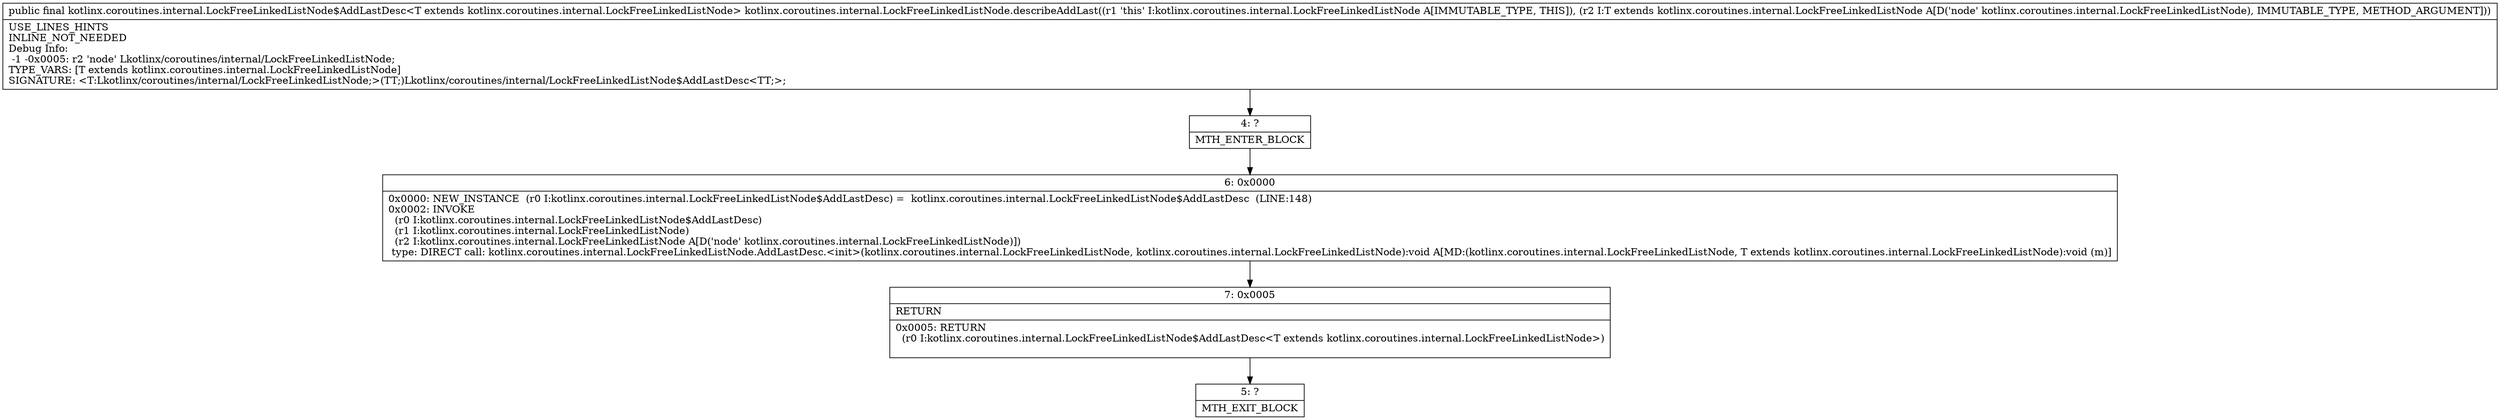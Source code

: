 digraph "CFG forkotlinx.coroutines.internal.LockFreeLinkedListNode.describeAddLast(Lkotlinx\/coroutines\/internal\/LockFreeLinkedListNode;)Lkotlinx\/coroutines\/internal\/LockFreeLinkedListNode$AddLastDesc;" {
Node_4 [shape=record,label="{4\:\ ?|MTH_ENTER_BLOCK\l}"];
Node_6 [shape=record,label="{6\:\ 0x0000|0x0000: NEW_INSTANCE  (r0 I:kotlinx.coroutines.internal.LockFreeLinkedListNode$AddLastDesc) =  kotlinx.coroutines.internal.LockFreeLinkedListNode$AddLastDesc  (LINE:148)\l0x0002: INVOKE  \l  (r0 I:kotlinx.coroutines.internal.LockFreeLinkedListNode$AddLastDesc)\l  (r1 I:kotlinx.coroutines.internal.LockFreeLinkedListNode)\l  (r2 I:kotlinx.coroutines.internal.LockFreeLinkedListNode A[D('node' kotlinx.coroutines.internal.LockFreeLinkedListNode)])\l type: DIRECT call: kotlinx.coroutines.internal.LockFreeLinkedListNode.AddLastDesc.\<init\>(kotlinx.coroutines.internal.LockFreeLinkedListNode, kotlinx.coroutines.internal.LockFreeLinkedListNode):void A[MD:(kotlinx.coroutines.internal.LockFreeLinkedListNode, T extends kotlinx.coroutines.internal.LockFreeLinkedListNode):void (m)]\l}"];
Node_7 [shape=record,label="{7\:\ 0x0005|RETURN\l|0x0005: RETURN  \l  (r0 I:kotlinx.coroutines.internal.LockFreeLinkedListNode$AddLastDesc\<T extends kotlinx.coroutines.internal.LockFreeLinkedListNode\>)\l \l}"];
Node_5 [shape=record,label="{5\:\ ?|MTH_EXIT_BLOCK\l}"];
MethodNode[shape=record,label="{public final kotlinx.coroutines.internal.LockFreeLinkedListNode$AddLastDesc\<T extends kotlinx.coroutines.internal.LockFreeLinkedListNode\> kotlinx.coroutines.internal.LockFreeLinkedListNode.describeAddLast((r1 'this' I:kotlinx.coroutines.internal.LockFreeLinkedListNode A[IMMUTABLE_TYPE, THIS]), (r2 I:T extends kotlinx.coroutines.internal.LockFreeLinkedListNode A[D('node' kotlinx.coroutines.internal.LockFreeLinkedListNode), IMMUTABLE_TYPE, METHOD_ARGUMENT]))  | USE_LINES_HINTS\lINLINE_NOT_NEEDED\lDebug Info:\l  \-1 \-0x0005: r2 'node' Lkotlinx\/coroutines\/internal\/LockFreeLinkedListNode;\lTYPE_VARS: [T extends kotlinx.coroutines.internal.LockFreeLinkedListNode]\lSIGNATURE: \<T:Lkotlinx\/coroutines\/internal\/LockFreeLinkedListNode;\>(TT;)Lkotlinx\/coroutines\/internal\/LockFreeLinkedListNode$AddLastDesc\<TT;\>;\l}"];
MethodNode -> Node_4;Node_4 -> Node_6;
Node_6 -> Node_7;
Node_7 -> Node_5;
}

